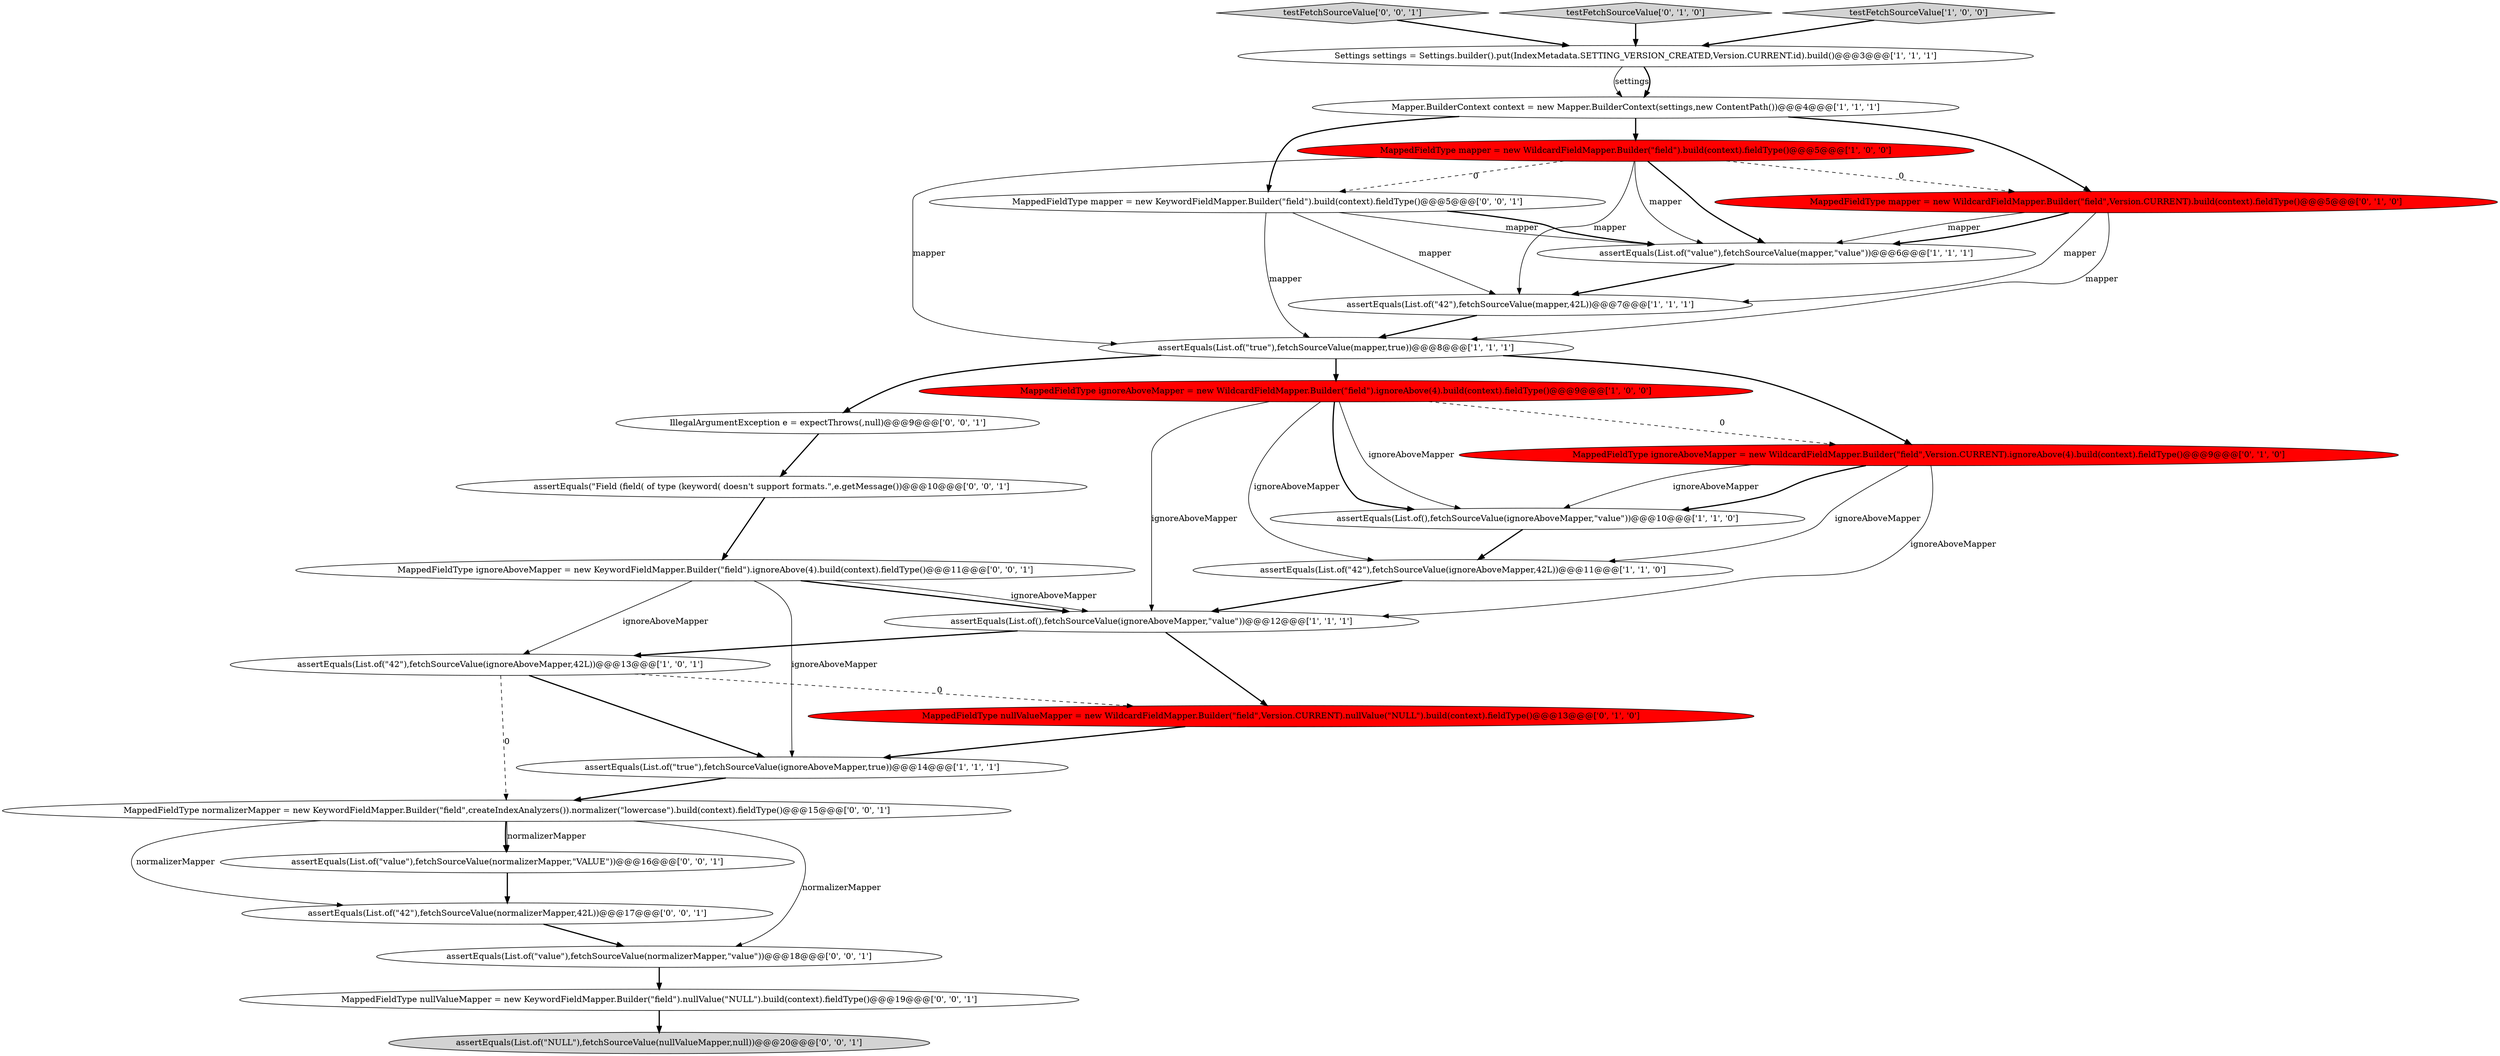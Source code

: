 digraph {
9 [style = filled, label = "assertEquals(List.of(),fetchSourceValue(ignoreAboveMapper,\"value\"))@@@10@@@['1', '1', '0']", fillcolor = white, shape = ellipse image = "AAA0AAABBB1BBB"];
17 [style = filled, label = "testFetchSourceValue['0', '0', '1']", fillcolor = lightgray, shape = diamond image = "AAA0AAABBB3BBB"];
24 [style = filled, label = "IllegalArgumentException e = expectThrows(,null)@@@9@@@['0', '0', '1']", fillcolor = white, shape = ellipse image = "AAA0AAABBB3BBB"];
1 [style = filled, label = "assertEquals(List.of(),fetchSourceValue(ignoreAboveMapper,\"value\"))@@@12@@@['1', '1', '1']", fillcolor = white, shape = ellipse image = "AAA0AAABBB1BBB"];
22 [style = filled, label = "MappedFieldType nullValueMapper = new KeywordFieldMapper.Builder(\"field\").nullValue(\"NULL\").build(context).fieldType()@@@19@@@['0', '0', '1']", fillcolor = white, shape = ellipse image = "AAA0AAABBB3BBB"];
11 [style = filled, label = "assertEquals(List.of(\"42\"),fetchSourceValue(ignoreAboveMapper,42L))@@@11@@@['1', '1', '0']", fillcolor = white, shape = ellipse image = "AAA0AAABBB1BBB"];
12 [style = filled, label = "assertEquals(List.of(\"value\"),fetchSourceValue(mapper,\"value\"))@@@6@@@['1', '1', '1']", fillcolor = white, shape = ellipse image = "AAA0AAABBB1BBB"];
26 [style = filled, label = "MappedFieldType mapper = new KeywordFieldMapper.Builder(\"field\").build(context).fieldType()@@@5@@@['0', '0', '1']", fillcolor = white, shape = ellipse image = "AAA0AAABBB3BBB"];
13 [style = filled, label = "testFetchSourceValue['0', '1', '0']", fillcolor = lightgray, shape = diamond image = "AAA0AAABBB2BBB"];
5 [style = filled, label = "Mapper.BuilderContext context = new Mapper.BuilderContext(settings,new ContentPath())@@@4@@@['1', '1', '1']", fillcolor = white, shape = ellipse image = "AAA0AAABBB1BBB"];
14 [style = filled, label = "MappedFieldType ignoreAboveMapper = new WildcardFieldMapper.Builder(\"field\",Version.CURRENT).ignoreAbove(4).build(context).fieldType()@@@9@@@['0', '1', '0']", fillcolor = red, shape = ellipse image = "AAA1AAABBB2BBB"];
8 [style = filled, label = "assertEquals(List.of(\"42\"),fetchSourceValue(ignoreAboveMapper,42L))@@@13@@@['1', '0', '1']", fillcolor = white, shape = ellipse image = "AAA0AAABBB1BBB"];
4 [style = filled, label = "testFetchSourceValue['1', '0', '0']", fillcolor = lightgray, shape = diamond image = "AAA0AAABBB1BBB"];
6 [style = filled, label = "assertEquals(List.of(\"true\"),fetchSourceValue(mapper,true))@@@8@@@['1', '1', '1']", fillcolor = white, shape = ellipse image = "AAA0AAABBB1BBB"];
23 [style = filled, label = "assertEquals(List.of(\"value\"),fetchSourceValue(normalizerMapper,\"value\"))@@@18@@@['0', '0', '1']", fillcolor = white, shape = ellipse image = "AAA0AAABBB3BBB"];
15 [style = filled, label = "MappedFieldType mapper = new WildcardFieldMapper.Builder(\"field\",Version.CURRENT).build(context).fieldType()@@@5@@@['0', '1', '0']", fillcolor = red, shape = ellipse image = "AAA1AAABBB2BBB"];
2 [style = filled, label = "MappedFieldType ignoreAboveMapper = new WildcardFieldMapper.Builder(\"field\").ignoreAbove(4).build(context).fieldType()@@@9@@@['1', '0', '0']", fillcolor = red, shape = ellipse image = "AAA1AAABBB1BBB"];
25 [style = filled, label = "assertEquals(List.of(\"42\"),fetchSourceValue(normalizerMapper,42L))@@@17@@@['0', '0', '1']", fillcolor = white, shape = ellipse image = "AAA0AAABBB3BBB"];
0 [style = filled, label = "Settings settings = Settings.builder().put(IndexMetadata.SETTING_VERSION_CREATED,Version.CURRENT.id).build()@@@3@@@['1', '1', '1']", fillcolor = white, shape = ellipse image = "AAA0AAABBB1BBB"];
7 [style = filled, label = "MappedFieldType mapper = new WildcardFieldMapper.Builder(\"field\").build(context).fieldType()@@@5@@@['1', '0', '0']", fillcolor = red, shape = ellipse image = "AAA1AAABBB1BBB"];
18 [style = filled, label = "MappedFieldType ignoreAboveMapper = new KeywordFieldMapper.Builder(\"field\").ignoreAbove(4).build(context).fieldType()@@@11@@@['0', '0', '1']", fillcolor = white, shape = ellipse image = "AAA0AAABBB3BBB"];
10 [style = filled, label = "assertEquals(List.of(\"true\"),fetchSourceValue(ignoreAboveMapper,true))@@@14@@@['1', '1', '1']", fillcolor = white, shape = ellipse image = "AAA0AAABBB1BBB"];
19 [style = filled, label = "assertEquals(List.of(\"NULL\"),fetchSourceValue(nullValueMapper,null))@@@20@@@['0', '0', '1']", fillcolor = lightgray, shape = ellipse image = "AAA0AAABBB3BBB"];
21 [style = filled, label = "assertEquals(List.of(\"value\"),fetchSourceValue(normalizerMapper,\"VALUE\"))@@@16@@@['0', '0', '1']", fillcolor = white, shape = ellipse image = "AAA0AAABBB3BBB"];
20 [style = filled, label = "MappedFieldType normalizerMapper = new KeywordFieldMapper.Builder(\"field\",createIndexAnalyzers()).normalizer(\"lowercase\").build(context).fieldType()@@@15@@@['0', '0', '1']", fillcolor = white, shape = ellipse image = "AAA0AAABBB3BBB"];
16 [style = filled, label = "MappedFieldType nullValueMapper = new WildcardFieldMapper.Builder(\"field\",Version.CURRENT).nullValue(\"NULL\").build(context).fieldType()@@@13@@@['0', '1', '0']", fillcolor = red, shape = ellipse image = "AAA1AAABBB2BBB"];
27 [style = filled, label = "assertEquals(\"Field (field( of type (keyword( doesn't support formats.\",e.getMessage())@@@10@@@['0', '0', '1']", fillcolor = white, shape = ellipse image = "AAA0AAABBB3BBB"];
3 [style = filled, label = "assertEquals(List.of(\"42\"),fetchSourceValue(mapper,42L))@@@7@@@['1', '1', '1']", fillcolor = white, shape = ellipse image = "AAA0AAABBB1BBB"];
20->23 [style = solid, label="normalizerMapper"];
8->10 [style = bold, label=""];
27->18 [style = bold, label=""];
7->3 [style = solid, label="mapper"];
10->20 [style = bold, label=""];
8->16 [style = dashed, label="0"];
15->3 [style = solid, label="mapper"];
1->8 [style = bold, label=""];
9->11 [style = bold, label=""];
22->19 [style = bold, label=""];
7->12 [style = bold, label=""];
11->1 [style = bold, label=""];
14->9 [style = solid, label="ignoreAboveMapper"];
16->10 [style = bold, label=""];
25->23 [style = bold, label=""];
2->1 [style = solid, label="ignoreAboveMapper"];
18->10 [style = solid, label="ignoreAboveMapper"];
8->20 [style = dashed, label="0"];
14->1 [style = solid, label="ignoreAboveMapper"];
5->26 [style = bold, label=""];
5->15 [style = bold, label=""];
3->6 [style = bold, label=""];
6->24 [style = bold, label=""];
14->11 [style = solid, label="ignoreAboveMapper"];
15->6 [style = solid, label="mapper"];
20->25 [style = solid, label="normalizerMapper"];
2->9 [style = bold, label=""];
21->25 [style = bold, label=""];
7->12 [style = solid, label="mapper"];
26->6 [style = solid, label="mapper"];
4->0 [style = bold, label=""];
26->12 [style = solid, label="mapper"];
6->2 [style = bold, label=""];
20->21 [style = bold, label=""];
6->14 [style = bold, label=""];
15->12 [style = solid, label="mapper"];
20->21 [style = solid, label="normalizerMapper"];
26->12 [style = bold, label=""];
23->22 [style = bold, label=""];
17->0 [style = bold, label=""];
2->14 [style = dashed, label="0"];
18->1 [style = bold, label=""];
1->16 [style = bold, label=""];
18->1 [style = solid, label="ignoreAboveMapper"];
2->9 [style = solid, label="ignoreAboveMapper"];
2->11 [style = solid, label="ignoreAboveMapper"];
7->15 [style = dashed, label="0"];
18->8 [style = solid, label="ignoreAboveMapper"];
5->7 [style = bold, label=""];
7->6 [style = solid, label="mapper"];
14->9 [style = bold, label=""];
13->0 [style = bold, label=""];
15->12 [style = bold, label=""];
12->3 [style = bold, label=""];
0->5 [style = solid, label="settings"];
7->26 [style = dashed, label="0"];
24->27 [style = bold, label=""];
0->5 [style = bold, label=""];
26->3 [style = solid, label="mapper"];
}

